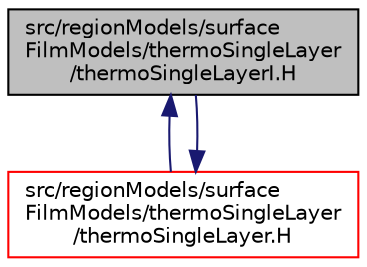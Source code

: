 digraph "src/regionModels/surfaceFilmModels/thermoSingleLayer/thermoSingleLayerI.H"
{
  bgcolor="transparent";
  edge [fontname="Helvetica",fontsize="10",labelfontname="Helvetica",labelfontsize="10"];
  node [fontname="Helvetica",fontsize="10",shape=record];
  Node1 [label="src/regionModels/surface\lFilmModels/thermoSingleLayer\l/thermoSingleLayerI.H",height=0.2,width=0.4,color="black", fillcolor="grey75", style="filled", fontcolor="black"];
  Node1 -> Node2 [dir="back",color="midnightblue",fontsize="10",style="solid",fontname="Helvetica"];
  Node2 [label="src/regionModels/surface\lFilmModels/thermoSingleLayer\l/thermoSingleLayer.H",height=0.2,width=0.4,color="red",URL="$a09650.html"];
  Node2 -> Node1 [dir="back",color="midnightblue",fontsize="10",style="solid",fontname="Helvetica"];
}
